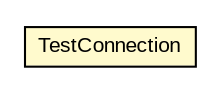 #!/usr/local/bin/dot
#
# Class diagram 
# Generated by UMLGraph version R5_6 (http://www.umlgraph.org/)
#

digraph G {
	edge [fontname="arial",fontsize=10,labelfontname="arial",labelfontsize=10];
	node [fontname="arial",fontsize=10,shape=plaintext];
	nodesep=0.25;
	ranksep=0.5;
	// sql.type4.TestConnection
	c25221 [label=<<table title="sql.type4.TestConnection" border="0" cellborder="1" cellspacing="0" cellpadding="2" port="p" bgcolor="lemonChiffon" href="./TestConnection.html">
		<tr><td><table border="0" cellspacing="0" cellpadding="1">
<tr><td align="center" balign="center"> TestConnection </td></tr>
		</table></td></tr>
		</table>>, URL="./TestConnection.html", fontname="arial", fontcolor="black", fontsize=10.0];
}

